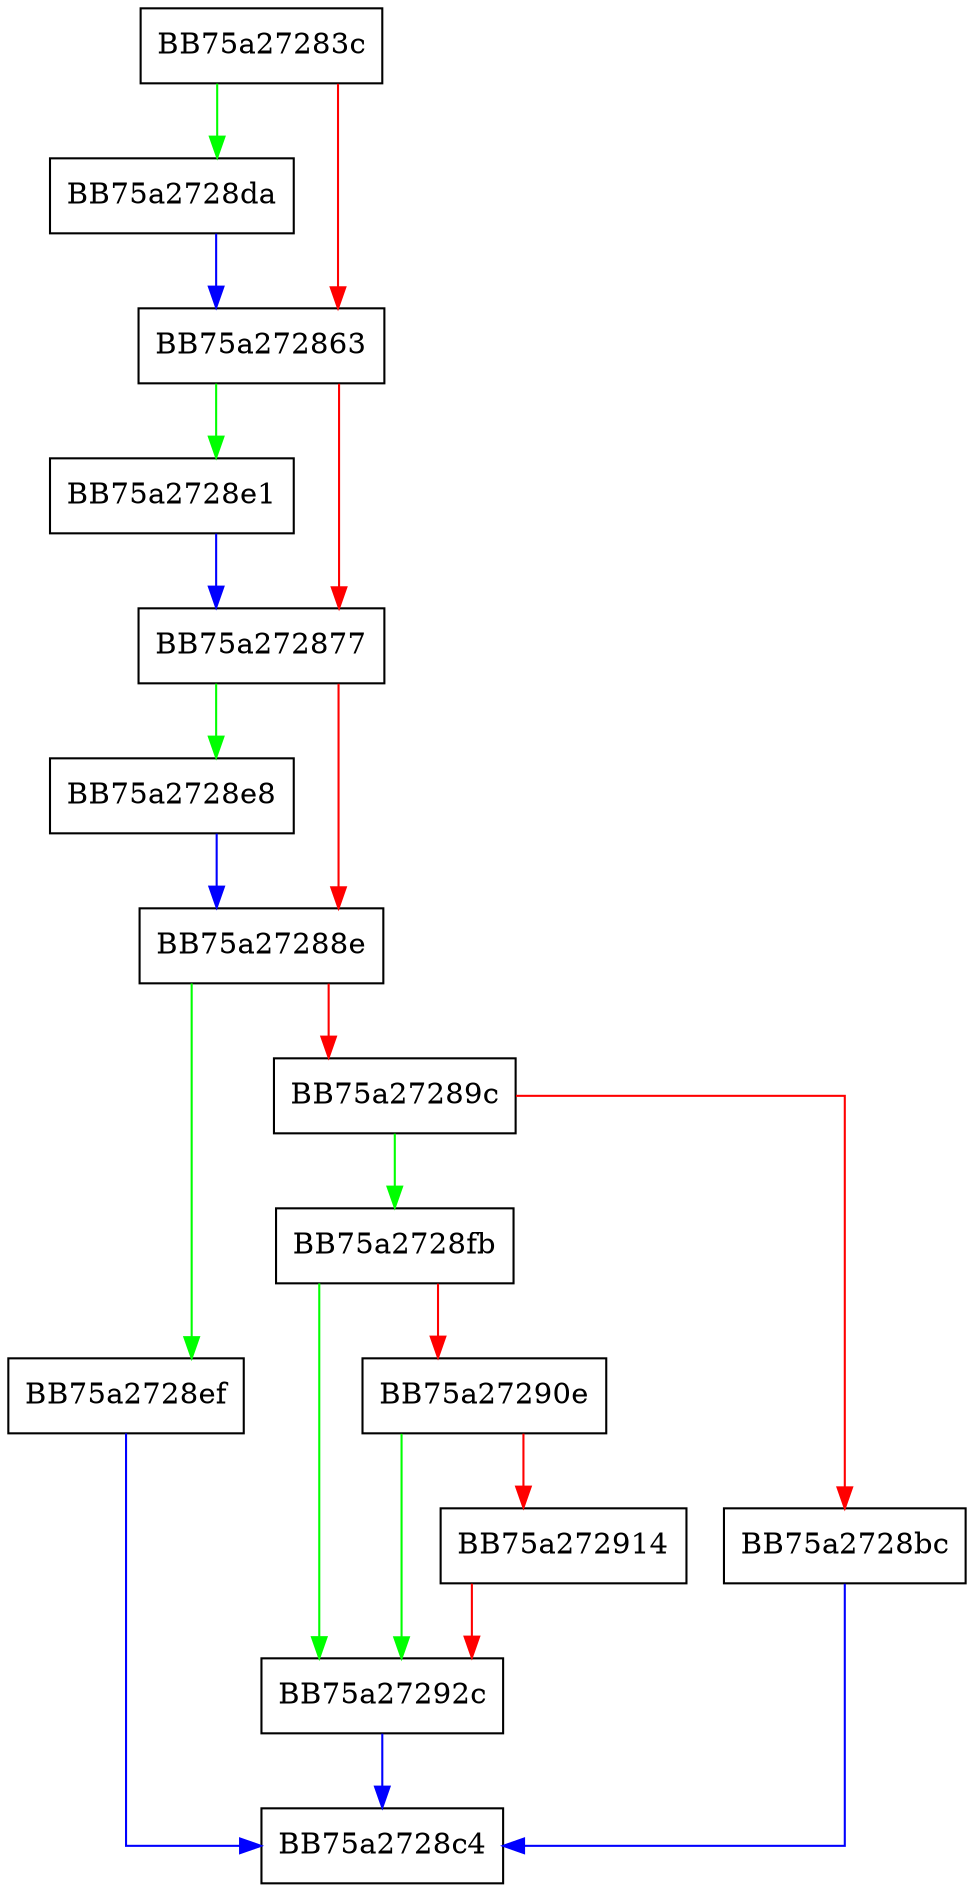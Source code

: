 digraph GetFilename {
  node [shape="box"];
  graph [splines=ortho];
  BB75a27283c -> BB75a2728da [color="green"];
  BB75a27283c -> BB75a272863 [color="red"];
  BB75a272863 -> BB75a2728e1 [color="green"];
  BB75a272863 -> BB75a272877 [color="red"];
  BB75a272877 -> BB75a2728e8 [color="green"];
  BB75a272877 -> BB75a27288e [color="red"];
  BB75a27288e -> BB75a2728ef [color="green"];
  BB75a27288e -> BB75a27289c [color="red"];
  BB75a27289c -> BB75a2728fb [color="green"];
  BB75a27289c -> BB75a2728bc [color="red"];
  BB75a2728bc -> BB75a2728c4 [color="blue"];
  BB75a2728da -> BB75a272863 [color="blue"];
  BB75a2728e1 -> BB75a272877 [color="blue"];
  BB75a2728e8 -> BB75a27288e [color="blue"];
  BB75a2728ef -> BB75a2728c4 [color="blue"];
  BB75a2728fb -> BB75a27292c [color="green"];
  BB75a2728fb -> BB75a27290e [color="red"];
  BB75a27290e -> BB75a27292c [color="green"];
  BB75a27290e -> BB75a272914 [color="red"];
  BB75a272914 -> BB75a27292c [color="red"];
  BB75a27292c -> BB75a2728c4 [color="blue"];
}